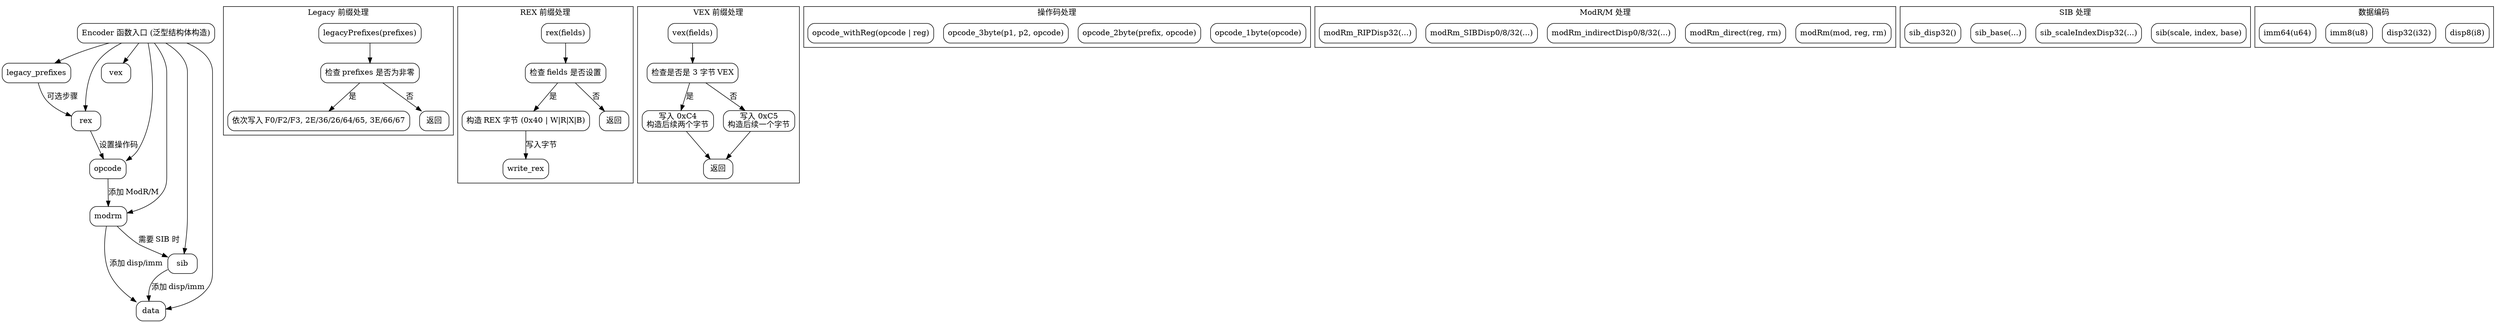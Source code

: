 
digraph EncoderFlow {
    rankdir=TB;
    node [shape=rectangle, style=rounded];

    // 入口节点
    start [label="Encoder 函数入口 (泛型结构体构造)"];
    
    // 主要模块
    subgraph cluster_legacy_prefixes {
        label="Legacy 前缀处理";
        legacy_start [label="legacyPrefixes(prefixes)"];
        check_prefixes [label="检查 prefixes 是否为非零"];
        write_prefixes [label="依次写入 F0/F2/F3, 2E/36/26/64/65, 3E/66/67"];
        legacy_start -> check_prefixes;
        check_prefixes -> write_prefixes [label="是"];
        check_prefixes -> legacy_end [label="否"];
        legacy_end [label="返回"];
    }

    subgraph cluster_rex {
        label="REX 前缀处理";
        rex_start [label="rex(fields)"];
        check_rex_fields [label="检查 fields 是否设置"];
        build_rex_byte [label="构造 REX 字节 (0x40 | W|R|X|B)"];
        rex_start -> check_rex_fields;
        check_rex_fields -> build_rex_byte [label="是"];
        build_rex_byte -> write_rex [label="写入字节"];
        check_rex_fields -> rex_end [label="否"];
        rex_end [label="返回"];
    }

    subgraph cluster_vex {
        label="VEX 前缀处理";
        vex_start [label="vex(fields)"];
        check_3byte [label="检查是否是 3 字节 VEX"];
        write_3byte [label="写入 0xC4\n构造后续两个字节"];
        write_2byte [label="写入 0xC5\n构造后续一个字节"];
        vex_start -> check_3byte;
        check_3byte -> write_3byte [label="是"];
        check_3byte -> write_2byte [label="否"];
        write_3byte -> vex_end;
        write_2byte -> vex_end;
        vex_end [label="返回"];
    }

    subgraph cluster_opcode {
        label="操作码处理";
        opcode_1byte [label="opcode_1byte(opcode)"];
        opcode_2byte [label="opcode_2byte(prefix, opcode)"];
        opcode_3byte [label="opcode_3byte(p1, p2, opcode)"];
        opcode_withreg [label="opcode_withReg(opcode | reg)"];
    }

    subgraph cluster_modrm {
        label="ModR/M 处理";
        modrm_general [label="modRm(mod, reg, rm)"];
        modrm_direct [label="modRm_direct(reg, rm)"];
        modrm_indirect [label="modRm_indirectDisp0/8/32(...)"];
        modrm_sib [label="modRm_SIBDisp0/8/32(...)"];
        modrm_rip [label="modRm_RIPDisp32(...)"];
    }

    subgraph cluster_sib {
        label="SIB 处理";
        sib_general [label="sib(scale, index, base)"];
        sib_scale_index [label="sib_scaleIndexDisp32(...)"];
        sib_base_only [label="sib_base(...)"];
        sib_disp32 [label="sib_disp32()"];
    }

    subgraph cluster_data {
        label="数据编码";
        disp8 [label="disp8(i8)"];
        disp32 [label="disp32(i32)"];
        imm8 [label="imm8(u8)"];
        imm64 [label="imm64(u64)"];
    }

    // 连接主流程
    start -> legacy_prefixes;
    start -> rex;
    start -> vex;
    start -> opcode;
    start -> modrm;
    start -> sib;
    start -> data;

    // 模块间关系（示例）
    legacy_prefixes -> rex [label="可选步骤"];
    rex -> opcode [label="设置操作码"];
    opcode -> modrm [label="添加 ModR/M"];
    modrm -> sib [label="需要 SIB 时"];
    modrm -> data [label="添加 disp/imm"];
    sib -> data [label="添加 disp/imm"];
}
